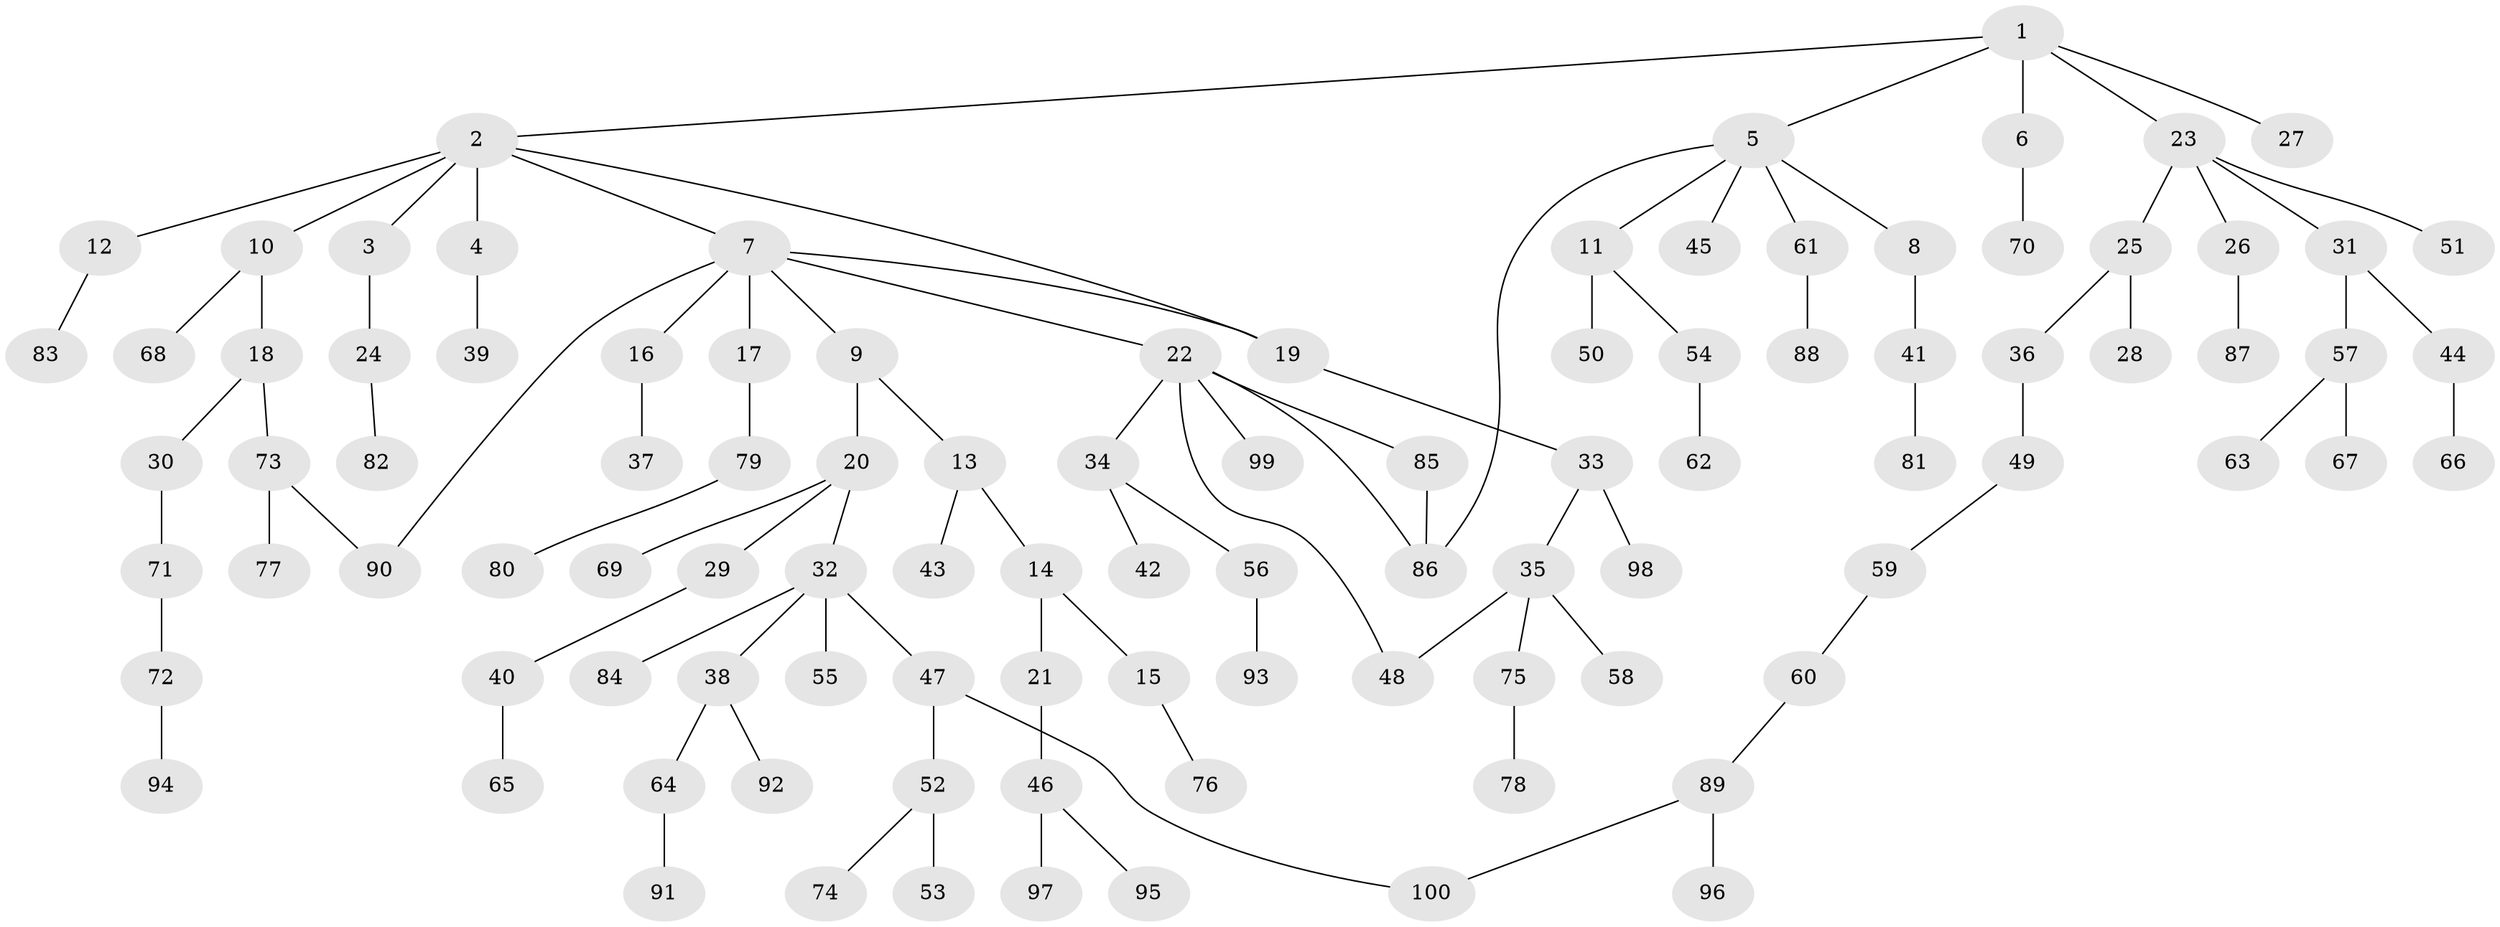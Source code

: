 // coarse degree distribution, {4: 0.046153846153846156, 8: 0.03076923076923077, 2: 0.16923076923076924, 1: 0.5384615384615384, 6: 0.046153846153846156, 3: 0.15384615384615385, 5: 0.015384615384615385}
// Generated by graph-tools (version 1.1) at 2025/41/03/06/25 10:41:25]
// undirected, 100 vertices, 105 edges
graph export_dot {
graph [start="1"]
  node [color=gray90,style=filled];
  1;
  2;
  3;
  4;
  5;
  6;
  7;
  8;
  9;
  10;
  11;
  12;
  13;
  14;
  15;
  16;
  17;
  18;
  19;
  20;
  21;
  22;
  23;
  24;
  25;
  26;
  27;
  28;
  29;
  30;
  31;
  32;
  33;
  34;
  35;
  36;
  37;
  38;
  39;
  40;
  41;
  42;
  43;
  44;
  45;
  46;
  47;
  48;
  49;
  50;
  51;
  52;
  53;
  54;
  55;
  56;
  57;
  58;
  59;
  60;
  61;
  62;
  63;
  64;
  65;
  66;
  67;
  68;
  69;
  70;
  71;
  72;
  73;
  74;
  75;
  76;
  77;
  78;
  79;
  80;
  81;
  82;
  83;
  84;
  85;
  86;
  87;
  88;
  89;
  90;
  91;
  92;
  93;
  94;
  95;
  96;
  97;
  98;
  99;
  100;
  1 -- 2;
  1 -- 5;
  1 -- 6;
  1 -- 23;
  1 -- 27;
  2 -- 3;
  2 -- 4;
  2 -- 7;
  2 -- 10;
  2 -- 12;
  2 -- 19;
  3 -- 24;
  4 -- 39;
  5 -- 8;
  5 -- 11;
  5 -- 45;
  5 -- 61;
  5 -- 86;
  6 -- 70;
  7 -- 9;
  7 -- 16;
  7 -- 17;
  7 -- 22;
  7 -- 90;
  7 -- 19;
  8 -- 41;
  9 -- 13;
  9 -- 20;
  10 -- 18;
  10 -- 68;
  11 -- 50;
  11 -- 54;
  12 -- 83;
  13 -- 14;
  13 -- 43;
  14 -- 15;
  14 -- 21;
  15 -- 76;
  16 -- 37;
  17 -- 79;
  18 -- 30;
  18 -- 73;
  19 -- 33;
  20 -- 29;
  20 -- 32;
  20 -- 69;
  21 -- 46;
  22 -- 34;
  22 -- 48;
  22 -- 85;
  22 -- 86;
  22 -- 99;
  23 -- 25;
  23 -- 26;
  23 -- 31;
  23 -- 51;
  24 -- 82;
  25 -- 28;
  25 -- 36;
  26 -- 87;
  29 -- 40;
  30 -- 71;
  31 -- 44;
  31 -- 57;
  32 -- 38;
  32 -- 47;
  32 -- 55;
  32 -- 84;
  33 -- 35;
  33 -- 98;
  34 -- 42;
  34 -- 56;
  35 -- 58;
  35 -- 75;
  35 -- 48;
  36 -- 49;
  38 -- 64;
  38 -- 92;
  40 -- 65;
  41 -- 81;
  44 -- 66;
  46 -- 95;
  46 -- 97;
  47 -- 52;
  47 -- 100;
  49 -- 59;
  52 -- 53;
  52 -- 74;
  54 -- 62;
  56 -- 93;
  57 -- 63;
  57 -- 67;
  59 -- 60;
  60 -- 89;
  61 -- 88;
  64 -- 91;
  71 -- 72;
  72 -- 94;
  73 -- 77;
  73 -- 90;
  75 -- 78;
  79 -- 80;
  85 -- 86;
  89 -- 96;
  89 -- 100;
}
